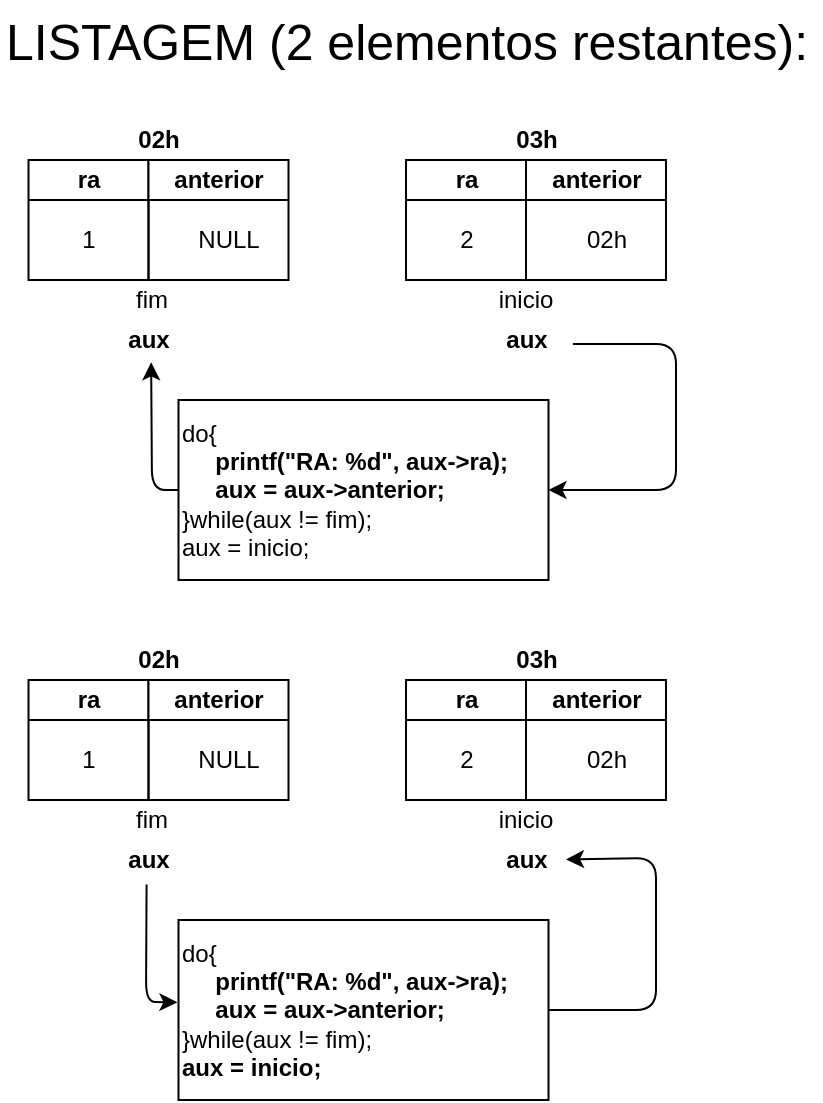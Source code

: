 <mxfile version="13.7.5" type="device"><diagram id="vBoAMnbBVa97UZz-HXDr" name="Page-1"><mxGraphModel dx="3055" dy="2391" grid="1" gridSize="10" guides="1" tooltips="1" connect="1" arrows="1" fold="1" page="0" pageScale="1" pageWidth="827" pageHeight="1169" math="0" shadow="0"><root><mxCell id="0"/><mxCell id="1" parent="0"/><mxCell id="xFKZ6oZt-b82JiaPc8Wr-1" value="&lt;font style=&quot;font-size: 25px&quot;&gt;LISTAGEM (2 elementos restantes):&lt;/font&gt;" style="text;html=1;strokeColor=none;fillColor=none;align=left;verticalAlign=middle;whiteSpace=wrap;rounded=0;strokeWidth=7;" vertex="1" parent="1"><mxGeometry x="-1437.5" y="-1560" width="410" height="40" as="geometry"/></mxCell><mxCell id="xFKZ6oZt-b82JiaPc8Wr-552" value="NULL" style="text;html=1;align=center;verticalAlign=middle;resizable=0;points=[];autosize=1;" vertex="1" parent="1"><mxGeometry x="-1348.75" y="-1450" width="50" height="20" as="geometry"/></mxCell><mxCell id="xFKZ6oZt-b82JiaPc8Wr-553" value="1" style="text;html=1;align=center;verticalAlign=middle;resizable=0;points=[];autosize=1;" vertex="1" parent="1"><mxGeometry x="-1403.75" y="-1450" width="20" height="20" as="geometry"/></mxCell><mxCell id="xFKZ6oZt-b82JiaPc8Wr-554" value="fim" style="text;html=1;strokeColor=none;fillColor=none;align=center;verticalAlign=middle;whiteSpace=wrap;rounded=0;" vertex="1" parent="1"><mxGeometry x="-1382.5" y="-1420" width="40" height="20" as="geometry"/></mxCell><mxCell id="xFKZ6oZt-b82JiaPc8Wr-557" value="inicio" style="text;html=1;strokeColor=none;fillColor=none;align=center;verticalAlign=middle;whiteSpace=wrap;rounded=0;fontStyle=0" vertex="1" parent="1"><mxGeometry x="-1195.0" y="-1420" width="40" height="20" as="geometry"/></mxCell><mxCell id="xFKZ6oZt-b82JiaPc8Wr-558" value="&lt;div&gt;do{&lt;/div&gt;&lt;div&gt;&amp;nbsp;&amp;nbsp;&amp;nbsp;&amp;nbsp; &lt;b&gt;printf(&quot;RA: %d&quot;, aux-&amp;gt;ra);&lt;br&gt;&amp;nbsp;&amp;nbsp;&amp;nbsp;&amp;nbsp; aux = aux-&amp;gt;anterior;&lt;/b&gt;&lt;br&gt;}while(aux != fim);&lt;br&gt;aux = inicio;&lt;br&gt;&lt;/div&gt;" style="text;html=1;fillColor=none;align=left;verticalAlign=middle;whiteSpace=wrap;rounded=0;strokeColor=#000000;" vertex="1" parent="1"><mxGeometry x="-1348.75" y="-1360" width="185" height="90" as="geometry"/></mxCell><mxCell id="xFKZ6oZt-b82JiaPc8Wr-559" value="&lt;div&gt;aux&lt;/div&gt;" style="text;html=1;align=center;verticalAlign=middle;resizable=0;points=[];autosize=1;fontStyle=1" vertex="1" parent="1"><mxGeometry x="-1195.0" y="-1400" width="40" height="20" as="geometry"/></mxCell><mxCell id="xFKZ6oZt-b82JiaPc8Wr-570" value="02h" style="swimlane;html=1;childLayout=stackLayout;resizeParent=1;resizeParentMax=0;startSize=20;strokeWidth=7;strokeColor=none;" vertex="1" parent="1"><mxGeometry x="-1423.75" y="-1500" width="130" height="80" as="geometry"/></mxCell><mxCell id="xFKZ6oZt-b82JiaPc8Wr-571" value="ra" style="swimlane;html=1;startSize=20;" vertex="1" parent="xFKZ6oZt-b82JiaPc8Wr-570"><mxGeometry y="20" width="60" height="60" as="geometry"/></mxCell><mxCell id="xFKZ6oZt-b82JiaPc8Wr-572" value="anterior" style="swimlane;html=1;startSize=20;" vertex="1" parent="xFKZ6oZt-b82JiaPc8Wr-570"><mxGeometry x="60" y="20" width="70" height="60" as="geometry"><mxRectangle x="60" y="20" width="30" height="60" as="alternateBounds"/></mxGeometry></mxCell><mxCell id="xFKZ6oZt-b82JiaPc8Wr-576" value="03h" style="swimlane;html=1;childLayout=stackLayout;resizeParent=1;resizeParentMax=0;startSize=20;strokeWidth=7;strokeColor=none;" vertex="1" parent="1"><mxGeometry x="-1235" y="-1500" width="130" height="80" as="geometry"/></mxCell><mxCell id="xFKZ6oZt-b82JiaPc8Wr-577" value="ra" style="swimlane;html=1;startSize=20;" vertex="1" parent="xFKZ6oZt-b82JiaPc8Wr-576"><mxGeometry y="20" width="60" height="60" as="geometry"/></mxCell><mxCell id="xFKZ6oZt-b82JiaPc8Wr-578" value="2" style="text;html=1;align=center;verticalAlign=middle;resizable=0;points=[];autosize=1;" vertex="1" parent="xFKZ6oZt-b82JiaPc8Wr-577"><mxGeometry x="20" y="30" width="20" height="20" as="geometry"/></mxCell><mxCell id="xFKZ6oZt-b82JiaPc8Wr-579" value="anterior" style="swimlane;html=1;startSize=20;" vertex="1" parent="xFKZ6oZt-b82JiaPc8Wr-576"><mxGeometry x="60" y="20" width="70" height="60" as="geometry"><mxRectangle x="60" y="20" width="30" height="60" as="alternateBounds"/></mxGeometry></mxCell><mxCell id="xFKZ6oZt-b82JiaPc8Wr-580" value="02h" style="text;html=1;align=center;verticalAlign=middle;resizable=0;points=[];autosize=1;" vertex="1" parent="xFKZ6oZt-b82JiaPc8Wr-579"><mxGeometry x="20" y="30" width="40" height="20" as="geometry"/></mxCell><mxCell id="xFKZ6oZt-b82JiaPc8Wr-585" value="" style="endArrow=classic;html=1;exitX=1.086;exitY=0.6;exitDx=0;exitDy=0;exitPerimeter=0;entryX=1;entryY=0.5;entryDx=0;entryDy=0;" edge="1" parent="1" source="xFKZ6oZt-b82JiaPc8Wr-559" target="xFKZ6oZt-b82JiaPc8Wr-558"><mxGeometry width="50" height="50" relative="1" as="geometry"><mxPoint x="-1100" y="-1350" as="sourcePoint"/><mxPoint x="-1050" y="-1400" as="targetPoint"/><Array as="points"><mxPoint x="-1100" y="-1388"/><mxPoint x="-1100" y="-1315"/></Array></mxGeometry></mxCell><mxCell id="xFKZ6oZt-b82JiaPc8Wr-586" value="&lt;div&gt;aux&lt;/div&gt;" style="text;html=1;align=center;verticalAlign=middle;resizable=0;points=[];autosize=1;fontStyle=1" vertex="1" parent="1"><mxGeometry x="-1383.75" y="-1400" width="40" height="20" as="geometry"/></mxCell><mxCell id="xFKZ6oZt-b82JiaPc8Wr-588" value="" style="endArrow=classic;html=1;entryX=0.533;entryY=1.057;entryDx=0;entryDy=0;entryPerimeter=0;exitX=0;exitY=0.5;exitDx=0;exitDy=0;" edge="1" parent="1" source="xFKZ6oZt-b82JiaPc8Wr-558" target="xFKZ6oZt-b82JiaPc8Wr-586"><mxGeometry width="50" height="50" relative="1" as="geometry"><mxPoint x="-1430" y="-1230" as="sourcePoint"/><mxPoint x="-1380" y="-1280" as="targetPoint"/><Array as="points"><mxPoint x="-1362" y="-1315"/></Array></mxGeometry></mxCell><mxCell id="xFKZ6oZt-b82JiaPc8Wr-589" value="NULL" style="text;html=1;align=center;verticalAlign=middle;resizable=0;points=[];autosize=1;" vertex="1" parent="1"><mxGeometry x="-1348.75" y="-1190" width="50" height="20" as="geometry"/></mxCell><mxCell id="xFKZ6oZt-b82JiaPc8Wr-590" value="1" style="text;html=1;align=center;verticalAlign=middle;resizable=0;points=[];autosize=1;" vertex="1" parent="1"><mxGeometry x="-1403.75" y="-1190" width="20" height="20" as="geometry"/></mxCell><mxCell id="xFKZ6oZt-b82JiaPc8Wr-591" value="fim" style="text;html=1;strokeColor=none;fillColor=none;align=center;verticalAlign=middle;whiteSpace=wrap;rounded=0;" vertex="1" parent="1"><mxGeometry x="-1382.5" y="-1160" width="40" height="20" as="geometry"/></mxCell><mxCell id="xFKZ6oZt-b82JiaPc8Wr-592" value="inicio" style="text;html=1;strokeColor=none;fillColor=none;align=center;verticalAlign=middle;whiteSpace=wrap;rounded=0;fontStyle=0" vertex="1" parent="1"><mxGeometry x="-1195.0" y="-1160" width="40" height="20" as="geometry"/></mxCell><mxCell id="xFKZ6oZt-b82JiaPc8Wr-593" value="&lt;div&gt;do{&lt;/div&gt;&lt;div&gt;&amp;nbsp;&amp;nbsp;&amp;nbsp;&amp;nbsp; &lt;b&gt;printf(&quot;RA: %d&quot;, aux-&amp;gt;ra);&lt;br&gt;&amp;nbsp;&amp;nbsp;&amp;nbsp;&amp;nbsp; aux = aux-&amp;gt;anterior;&lt;/b&gt;&lt;br&gt;}while(aux != fim);&lt;br&gt;&lt;b&gt;aux = inicio;&lt;/b&gt;&lt;br&gt;&lt;/div&gt;" style="text;html=1;fillColor=none;align=left;verticalAlign=middle;whiteSpace=wrap;rounded=0;strokeColor=#000000;" vertex="1" parent="1"><mxGeometry x="-1348.75" y="-1100" width="185" height="90" as="geometry"/></mxCell><mxCell id="xFKZ6oZt-b82JiaPc8Wr-594" value="&lt;div&gt;aux&lt;/div&gt;" style="text;html=1;align=center;verticalAlign=middle;resizable=0;points=[];autosize=1;fontStyle=1" vertex="1" parent="1"><mxGeometry x="-1195.0" y="-1140" width="40" height="20" as="geometry"/></mxCell><mxCell id="xFKZ6oZt-b82JiaPc8Wr-603" value="" style="endArrow=classic;html=1;exitX=1;exitY=0.5;exitDx=0;exitDy=0;" edge="1" source="xFKZ6oZt-b82JiaPc8Wr-593" target="xFKZ6oZt-b82JiaPc8Wr-594" parent="1"><mxGeometry width="50" height="50" relative="1" as="geometry"><mxPoint x="-1100" y="-1090" as="sourcePoint"/><mxPoint x="-1040" y="-1070" as="targetPoint"/><Array as="points"><mxPoint x="-1110" y="-1055"/><mxPoint x="-1110" y="-1131"/></Array></mxGeometry></mxCell><mxCell id="xFKZ6oZt-b82JiaPc8Wr-604" value="&lt;div&gt;aux&lt;/div&gt;" style="text;html=1;align=center;verticalAlign=middle;resizable=0;points=[];autosize=1;fontStyle=1" vertex="1" parent="1"><mxGeometry x="-1383.75" y="-1140" width="40" height="20" as="geometry"/></mxCell><mxCell id="xFKZ6oZt-b82JiaPc8Wr-605" value="" style="endArrow=classic;html=1;entryX=-0.003;entryY=0.457;entryDx=0;entryDy=0;entryPerimeter=0;exitX=0.476;exitY=1.114;exitDx=0;exitDy=0;exitPerimeter=0;" edge="1" source="xFKZ6oZt-b82JiaPc8Wr-604" target="xFKZ6oZt-b82JiaPc8Wr-593" parent="1"><mxGeometry width="50" height="50" relative="1" as="geometry"><mxPoint x="-1390" y="-1100" as="sourcePoint"/><mxPoint x="-1380" y="-1020" as="targetPoint"/><Array as="points"><mxPoint x="-1365" y="-1059"/></Array></mxGeometry></mxCell><mxCell id="xFKZ6oZt-b82JiaPc8Wr-595" value="02h" style="swimlane;html=1;childLayout=stackLayout;resizeParent=1;resizeParentMax=0;startSize=20;strokeWidth=7;strokeColor=none;" vertex="1" parent="1"><mxGeometry x="-1423.75" y="-1240" width="130" height="80" as="geometry"/></mxCell><mxCell id="xFKZ6oZt-b82JiaPc8Wr-596" value="ra" style="swimlane;html=1;startSize=20;" vertex="1" parent="xFKZ6oZt-b82JiaPc8Wr-595"><mxGeometry y="20" width="60" height="60" as="geometry"/></mxCell><mxCell id="xFKZ6oZt-b82JiaPc8Wr-597" value="anterior" style="swimlane;html=1;startSize=20;" vertex="1" parent="xFKZ6oZt-b82JiaPc8Wr-595"><mxGeometry x="60" y="20" width="70" height="60" as="geometry"><mxRectangle x="60" y="20" width="30" height="60" as="alternateBounds"/></mxGeometry></mxCell><mxCell id="xFKZ6oZt-b82JiaPc8Wr-598" value="03h" style="swimlane;html=1;childLayout=stackLayout;resizeParent=1;resizeParentMax=0;startSize=20;strokeWidth=7;strokeColor=none;" vertex="1" parent="1"><mxGeometry x="-1235" y="-1240" width="130" height="80" as="geometry"/></mxCell><mxCell id="xFKZ6oZt-b82JiaPc8Wr-599" value="ra" style="swimlane;html=1;startSize=20;" vertex="1" parent="xFKZ6oZt-b82JiaPc8Wr-598"><mxGeometry y="20" width="60" height="60" as="geometry"/></mxCell><mxCell id="xFKZ6oZt-b82JiaPc8Wr-600" value="2" style="text;html=1;align=center;verticalAlign=middle;resizable=0;points=[];autosize=1;" vertex="1" parent="xFKZ6oZt-b82JiaPc8Wr-599"><mxGeometry x="20" y="30" width="20" height="20" as="geometry"/></mxCell><mxCell id="xFKZ6oZt-b82JiaPc8Wr-601" value="anterior" style="swimlane;html=1;startSize=20;" vertex="1" parent="xFKZ6oZt-b82JiaPc8Wr-598"><mxGeometry x="60" y="20" width="70" height="60" as="geometry"><mxRectangle x="60" y="20" width="30" height="60" as="alternateBounds"/></mxGeometry></mxCell><mxCell id="xFKZ6oZt-b82JiaPc8Wr-602" value="02h" style="text;html=1;align=center;verticalAlign=middle;resizable=0;points=[];autosize=1;" vertex="1" parent="xFKZ6oZt-b82JiaPc8Wr-601"><mxGeometry x="20" y="30" width="40" height="20" as="geometry"/></mxCell></root></mxGraphModel></diagram></mxfile>